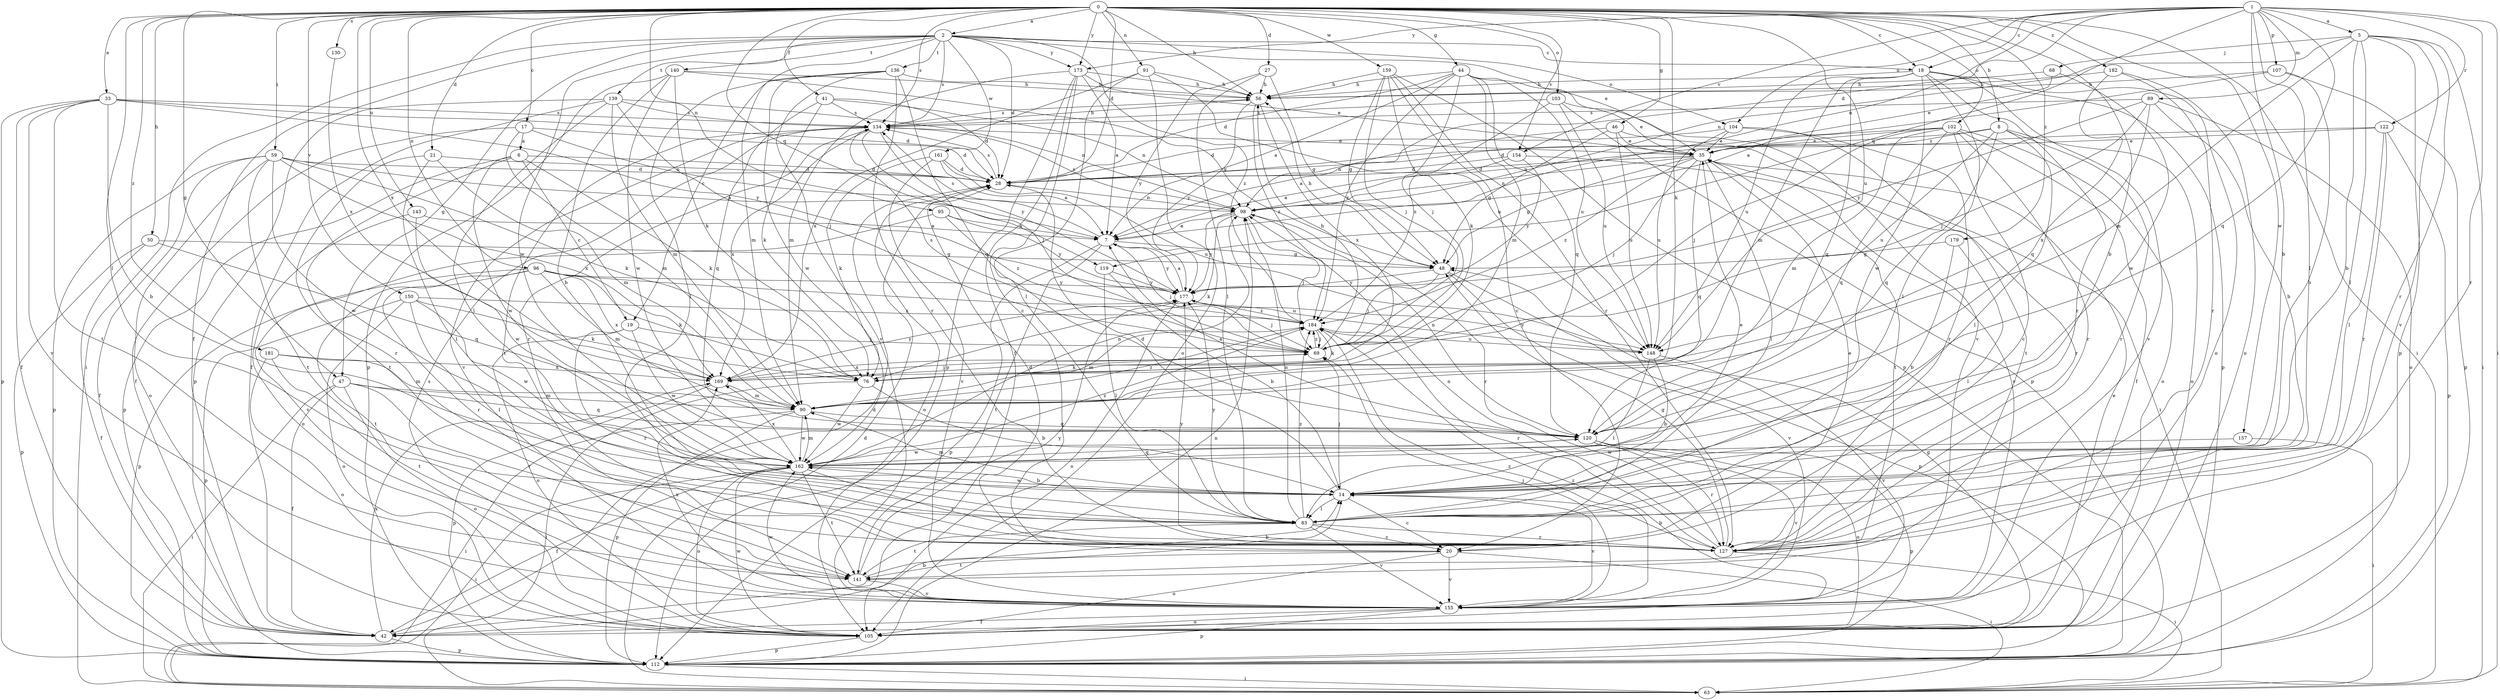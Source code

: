 strict digraph  {
0;
1;
2;
5;
6;
7;
8;
14;
17;
18;
19;
20;
21;
27;
28;
33;
35;
41;
42;
44;
46;
47;
48;
50;
56;
59;
63;
68;
69;
76;
83;
89;
90;
91;
95;
96;
98;
102;
103;
104;
105;
107;
112;
119;
120;
122;
127;
130;
134;
136;
139;
140;
141;
143;
148;
150;
154;
155;
157;
159;
161;
162;
169;
173;
177;
179;
181;
182;
184;
0 -> 2  [label=a];
0 -> 8  [label=b];
0 -> 14  [label=b];
0 -> 17  [label=c];
0 -> 18  [label=c];
0 -> 21  [label=d];
0 -> 27  [label=d];
0 -> 28  [label=d];
0 -> 33  [label=e];
0 -> 41  [label=f];
0 -> 44  [label=g];
0 -> 46  [label=g];
0 -> 47  [label=g];
0 -> 50  [label=h];
0 -> 56  [label=h];
0 -> 59  [label=i];
0 -> 63  [label=i];
0 -> 76  [label=k];
0 -> 83  [label=l];
0 -> 91  [label=n];
0 -> 95  [label=n];
0 -> 96  [label=n];
0 -> 102  [label=o];
0 -> 103  [label=o];
0 -> 119  [label=q];
0 -> 130  [label=s];
0 -> 134  [label=s];
0 -> 143  [label=u];
0 -> 148  [label=u];
0 -> 150  [label=v];
0 -> 154  [label=v];
0 -> 157  [label=w];
0 -> 159  [label=w];
0 -> 169  [label=x];
0 -> 173  [label=y];
0 -> 179  [label=z];
0 -> 181  [label=z];
0 -> 182  [label=z];
1 -> 5  [label=a];
1 -> 14  [label=b];
1 -> 18  [label=c];
1 -> 28  [label=d];
1 -> 63  [label=i];
1 -> 83  [label=l];
1 -> 89  [label=m];
1 -> 98  [label=n];
1 -> 104  [label=o];
1 -> 107  [label=p];
1 -> 119  [label=q];
1 -> 120  [label=q];
1 -> 122  [label=r];
1 -> 127  [label=r];
1 -> 154  [label=v];
1 -> 173  [label=y];
2 -> 18  [label=c];
2 -> 19  [label=c];
2 -> 28  [label=d];
2 -> 35  [label=e];
2 -> 42  [label=f];
2 -> 47  [label=g];
2 -> 63  [label=i];
2 -> 104  [label=o];
2 -> 134  [label=s];
2 -> 136  [label=t];
2 -> 139  [label=t];
2 -> 140  [label=t];
2 -> 161  [label=w];
2 -> 162  [label=w];
2 -> 173  [label=y];
2 -> 184  [label=z];
5 -> 14  [label=b];
5 -> 63  [label=i];
5 -> 68  [label=j];
5 -> 83  [label=l];
5 -> 90  [label=m];
5 -> 98  [label=n];
5 -> 112  [label=p];
5 -> 127  [label=r];
5 -> 155  [label=v];
6 -> 19  [label=c];
6 -> 28  [label=d];
6 -> 76  [label=k];
6 -> 112  [label=p];
6 -> 141  [label=t];
6 -> 162  [label=w];
7 -> 48  [label=g];
7 -> 69  [label=j];
7 -> 112  [label=p];
7 -> 134  [label=s];
7 -> 141  [label=t];
7 -> 177  [label=y];
8 -> 35  [label=z];
8 -> 83  [label=l];
8 -> 98  [label=n];
8 -> 105  [label=o];
8 -> 120  [label=q];
8 -> 127  [label=r];
8 -> 148  [label=u];
14 -> 20  [label=c];
14 -> 28  [label=d];
14 -> 35  [label=e];
14 -> 69  [label=j];
14 -> 83  [label=l];
14 -> 90  [label=m];
14 -> 155  [label=v];
14 -> 162  [label=w];
17 -> 6  [label=a];
17 -> 28  [label=d];
17 -> 42  [label=f];
17 -> 90  [label=m];
17 -> 98  [label=n];
18 -> 56  [label=h];
18 -> 83  [label=l];
18 -> 90  [label=m];
18 -> 105  [label=o];
18 -> 112  [label=p];
18 -> 120  [label=q];
18 -> 127  [label=r];
18 -> 148  [label=u];
18 -> 155  [label=v];
18 -> 162  [label=w];
19 -> 69  [label=j];
19 -> 105  [label=o];
19 -> 127  [label=r];
19 -> 162  [label=w];
20 -> 28  [label=d];
20 -> 35  [label=e];
20 -> 63  [label=i];
20 -> 105  [label=o];
20 -> 141  [label=t];
20 -> 155  [label=v];
21 -> 28  [label=d];
21 -> 83  [label=l];
21 -> 90  [label=m];
21 -> 127  [label=r];
27 -> 48  [label=g];
27 -> 56  [label=h];
27 -> 83  [label=l];
27 -> 177  [label=y];
28 -> 98  [label=n];
28 -> 105  [label=o];
28 -> 134  [label=s];
33 -> 14  [label=b];
33 -> 28  [label=d];
33 -> 42  [label=f];
33 -> 112  [label=p];
33 -> 134  [label=s];
33 -> 141  [label=t];
33 -> 155  [label=v];
33 -> 177  [label=y];
35 -> 28  [label=d];
35 -> 48  [label=g];
35 -> 69  [label=j];
35 -> 83  [label=l];
35 -> 98  [label=n];
35 -> 120  [label=q];
35 -> 141  [label=t];
35 -> 155  [label=v];
35 -> 184  [label=z];
41 -> 28  [label=d];
41 -> 76  [label=k];
41 -> 98  [label=n];
41 -> 120  [label=q];
41 -> 134  [label=s];
42 -> 14  [label=b];
42 -> 28  [label=d];
42 -> 112  [label=p];
42 -> 169  [label=x];
44 -> 7  [label=a];
44 -> 28  [label=d];
44 -> 56  [label=h];
44 -> 69  [label=j];
44 -> 90  [label=m];
44 -> 120  [label=q];
44 -> 148  [label=u];
44 -> 155  [label=v];
44 -> 184  [label=z];
46 -> 35  [label=e];
46 -> 48  [label=g];
46 -> 63  [label=i];
46 -> 98  [label=n];
46 -> 148  [label=u];
47 -> 42  [label=f];
47 -> 63  [label=i];
47 -> 90  [label=m];
47 -> 105  [label=o];
47 -> 120  [label=q];
47 -> 127  [label=r];
48 -> 56  [label=h];
48 -> 69  [label=j];
48 -> 112  [label=p];
48 -> 155  [label=v];
48 -> 177  [label=y];
50 -> 42  [label=f];
50 -> 48  [label=g];
50 -> 112  [label=p];
50 -> 120  [label=q];
56 -> 134  [label=s];
56 -> 169  [label=x];
56 -> 177  [label=y];
56 -> 184  [label=z];
59 -> 7  [label=a];
59 -> 28  [label=d];
59 -> 42  [label=f];
59 -> 76  [label=k];
59 -> 105  [label=o];
59 -> 112  [label=p];
59 -> 141  [label=t];
59 -> 162  [label=w];
59 -> 169  [label=x];
63 -> 28  [label=d];
68 -> 35  [label=e];
68 -> 56  [label=h];
68 -> 162  [label=w];
69 -> 56  [label=h];
69 -> 76  [label=k];
69 -> 134  [label=s];
69 -> 169  [label=x];
69 -> 184  [label=z];
76 -> 14  [label=b];
76 -> 63  [label=i];
76 -> 162  [label=w];
83 -> 20  [label=c];
83 -> 98  [label=n];
83 -> 127  [label=r];
83 -> 141  [label=t];
83 -> 155  [label=v];
83 -> 177  [label=y];
83 -> 184  [label=z];
89 -> 14  [label=b];
89 -> 69  [label=j];
89 -> 105  [label=o];
89 -> 134  [label=s];
89 -> 169  [label=x];
89 -> 177  [label=y];
90 -> 63  [label=i];
90 -> 112  [label=p];
90 -> 120  [label=q];
90 -> 162  [label=w];
90 -> 184  [label=z];
91 -> 56  [label=h];
91 -> 83  [label=l];
91 -> 105  [label=o];
91 -> 148  [label=u];
91 -> 169  [label=x];
95 -> 7  [label=a];
95 -> 155  [label=v];
95 -> 177  [label=y];
95 -> 184  [label=z];
96 -> 76  [label=k];
96 -> 90  [label=m];
96 -> 112  [label=p];
96 -> 127  [label=r];
96 -> 141  [label=t];
96 -> 148  [label=u];
96 -> 169  [label=x];
96 -> 177  [label=y];
98 -> 7  [label=a];
98 -> 69  [label=j];
98 -> 76  [label=k];
98 -> 127  [label=r];
98 -> 134  [label=s];
98 -> 177  [label=y];
102 -> 7  [label=a];
102 -> 20  [label=c];
102 -> 35  [label=e];
102 -> 42  [label=f];
102 -> 69  [label=j];
102 -> 90  [label=m];
102 -> 105  [label=o];
102 -> 120  [label=q];
102 -> 127  [label=r];
103 -> 35  [label=e];
103 -> 112  [label=p];
103 -> 134  [label=s];
103 -> 148  [label=u];
103 -> 184  [label=z];
104 -> 28  [label=d];
104 -> 35  [label=e];
104 -> 127  [label=r];
104 -> 141  [label=t];
104 -> 148  [label=u];
105 -> 35  [label=e];
105 -> 48  [label=g];
105 -> 112  [label=p];
105 -> 134  [label=s];
105 -> 162  [label=w];
105 -> 184  [label=z];
107 -> 7  [label=a];
107 -> 14  [label=b];
107 -> 56  [label=h];
107 -> 112  [label=p];
112 -> 63  [label=i];
112 -> 98  [label=n];
119 -> 14  [label=b];
119 -> 83  [label=l];
119 -> 177  [label=y];
120 -> 7  [label=a];
120 -> 98  [label=n];
120 -> 105  [label=o];
120 -> 112  [label=p];
120 -> 127  [label=r];
120 -> 155  [label=v];
120 -> 162  [label=w];
122 -> 28  [label=d];
122 -> 35  [label=e];
122 -> 83  [label=l];
122 -> 112  [label=p];
122 -> 127  [label=r];
127 -> 14  [label=b];
127 -> 48  [label=g];
127 -> 63  [label=i];
127 -> 98  [label=n];
127 -> 177  [label=y];
130 -> 169  [label=x];
134 -> 35  [label=e];
134 -> 56  [label=h];
134 -> 69  [label=j];
134 -> 127  [label=r];
134 -> 141  [label=t];
134 -> 155  [label=v];
134 -> 169  [label=x];
134 -> 177  [label=y];
136 -> 56  [label=h];
136 -> 83  [label=l];
136 -> 90  [label=m];
136 -> 120  [label=q];
136 -> 127  [label=r];
136 -> 155  [label=v];
136 -> 162  [label=w];
139 -> 42  [label=f];
139 -> 69  [label=j];
139 -> 83  [label=l];
139 -> 90  [label=m];
139 -> 98  [label=n];
139 -> 112  [label=p];
139 -> 134  [label=s];
140 -> 14  [label=b];
140 -> 48  [label=g];
140 -> 56  [label=h];
140 -> 76  [label=k];
140 -> 112  [label=p];
140 -> 162  [label=w];
141 -> 14  [label=b];
141 -> 155  [label=v];
141 -> 177  [label=y];
143 -> 7  [label=a];
143 -> 105  [label=o];
143 -> 162  [label=w];
148 -> 14  [label=b];
148 -> 83  [label=l];
148 -> 155  [label=v];
148 -> 177  [label=y];
150 -> 76  [label=k];
150 -> 83  [label=l];
150 -> 105  [label=o];
150 -> 112  [label=p];
150 -> 162  [label=w];
150 -> 184  [label=z];
154 -> 7  [label=a];
154 -> 28  [label=d];
154 -> 127  [label=r];
154 -> 177  [label=y];
155 -> 42  [label=f];
155 -> 69  [label=j];
155 -> 105  [label=o];
155 -> 112  [label=p];
155 -> 162  [label=w];
155 -> 169  [label=x];
155 -> 184  [label=z];
157 -> 63  [label=i];
157 -> 162  [label=w];
159 -> 20  [label=c];
159 -> 48  [label=g];
159 -> 56  [label=h];
159 -> 69  [label=j];
159 -> 76  [label=k];
159 -> 112  [label=p];
159 -> 127  [label=r];
161 -> 7  [label=a];
161 -> 28  [label=d];
161 -> 76  [label=k];
161 -> 148  [label=u];
161 -> 155  [label=v];
162 -> 14  [label=b];
162 -> 42  [label=f];
162 -> 63  [label=i];
162 -> 90  [label=m];
162 -> 98  [label=n];
162 -> 105  [label=o];
162 -> 120  [label=q];
162 -> 127  [label=r];
162 -> 141  [label=t];
162 -> 169  [label=x];
162 -> 184  [label=z];
169 -> 69  [label=j];
169 -> 90  [label=m];
169 -> 112  [label=p];
169 -> 177  [label=y];
173 -> 7  [label=a];
173 -> 20  [label=c];
173 -> 35  [label=e];
173 -> 42  [label=f];
173 -> 56  [label=h];
173 -> 90  [label=m];
173 -> 112  [label=p];
177 -> 7  [label=a];
177 -> 69  [label=j];
177 -> 105  [label=o];
177 -> 184  [label=z];
179 -> 14  [label=b];
179 -> 48  [label=g];
179 -> 83  [label=l];
181 -> 90  [label=m];
181 -> 105  [label=o];
181 -> 141  [label=t];
181 -> 169  [label=x];
182 -> 56  [label=h];
182 -> 105  [label=o];
182 -> 120  [label=q];
182 -> 127  [label=r];
184 -> 69  [label=j];
184 -> 76  [label=k];
184 -> 90  [label=m];
184 -> 127  [label=r];
184 -> 148  [label=u];
}
